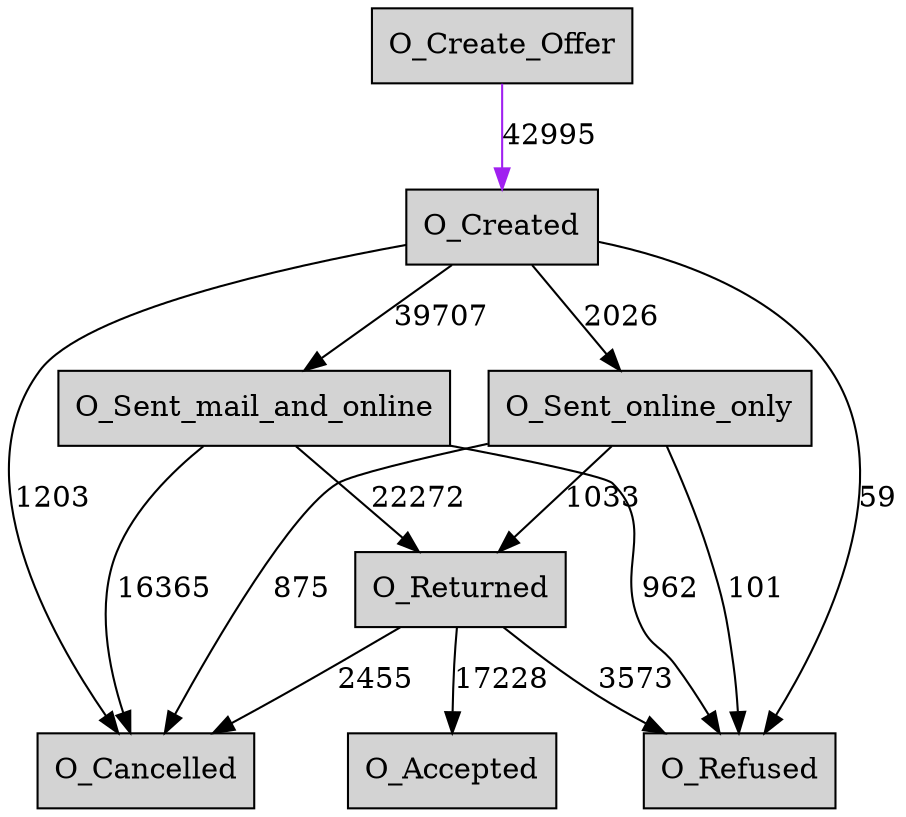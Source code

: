 digraph G { node [style=filled,shape=box];
edge [color=purple];
O_Create_Offer -> O_Created[label="42995"];
edge [color=black];
O_Sent_mail_and_online -> O_Returned[label="22272"];
O_Sent_mail_and_online -> O_Cancelled[label="16365"];
O_Sent_mail_and_online -> O_Refused[label="962"];
O_Sent_online_only -> O_Returned[label="1033"];
O_Sent_online_only -> O_Cancelled[label="875"];
O_Sent_online_only -> O_Refused[label="101"];
O_Returned -> O_Accepted[label="17228"];
O_Returned -> O_Cancelled[label="2455"];
O_Returned -> O_Refused[label="3573"];
O_Created -> O_Cancelled[label="1203"];
O_Created -> O_Refused[label="59"];
O_Created -> O_Sent_online_only[label="2026"];
O_Created -> O_Sent_mail_and_online[label="39707"];
}
